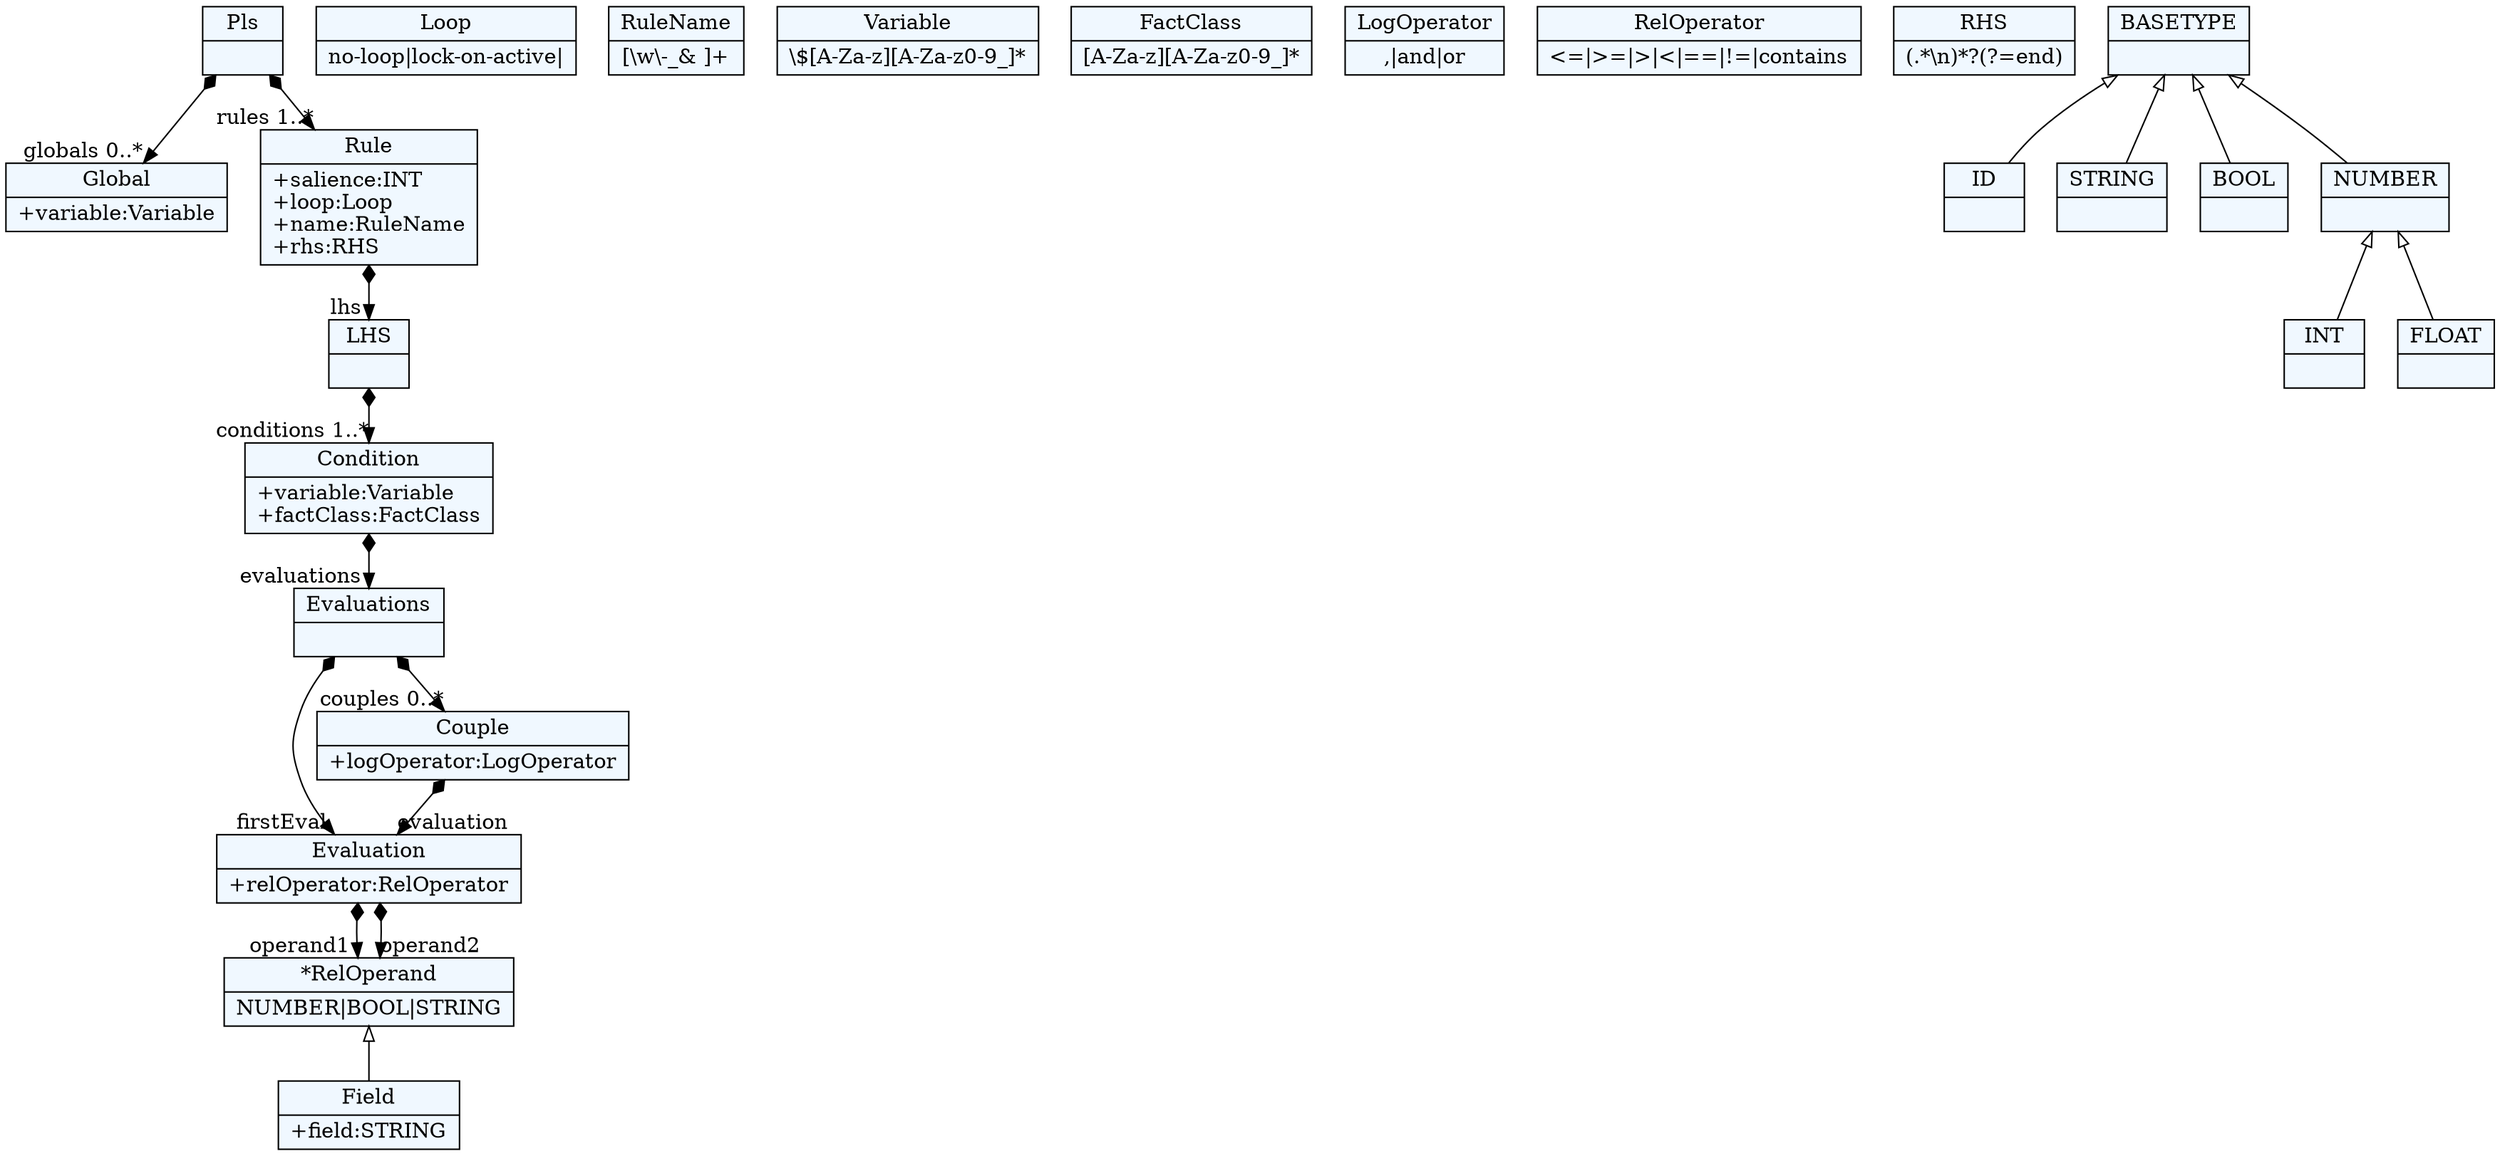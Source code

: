 
    digraph xtext {
    fontname = "Bitstream Vera Sans"
    fontsize = 8
    node[
        shape=record,
        style=filled,
        fillcolor=aliceblue
    ]
    nodesep = 0.3
    edge[dir=black,arrowtail=empty]


2429216195688 -> 2429216176808[arrowtail=diamond, dir=both, headlabel="globals 0..*"]
2429216195688 -> 2429216186248[arrowtail=diamond, dir=both, headlabel="rules 1..*"]
2429216195688[ label="{Pls|}"]

2429216176808[ label="{Global|+variable:Variable\l}"]

2429216186248 -> 2429252409128[arrowtail=diamond, dir=both, headlabel="lhs "]
2429216186248[ label="{Rule|+salience:INT\l+loop:Loop\l+name:RuleName\l+rhs:RHS\l}"]

2429252411016[ label="{Loop|no-loop\|lock-on-active\|}"]

2429252418568[ label="{RuleName|[\\w\\-_& ]+}"]

2429252409128 -> 2429252415736[arrowtail=diamond, dir=both, headlabel="conditions 1..*"]
2429252409128[ label="{LHS|}"]

2429252415736 -> 2429252411960[arrowtail=diamond, dir=both, headlabel="evaluations "]
2429252415736[ label="{Condition|+variable:Variable\l+factClass:FactClass\l}"]

2429252429896[ label="{Variable|\\$[A-Za-z][A-Za-z0-9_]*}"]

2429252420456[ label="{FactClass|[A-Za-z][A-Za-z0-9_]*}"]

2429252411960 -> 2429252403464[arrowtail=diamond, dir=both, headlabel="firstEval "]
2429252411960 -> 2429252407240[arrowtail=diamond, dir=both, headlabel="couples 0..*"]
2429252411960[ label="{Evaluations|}"]

2429252407240 -> 2429252403464[arrowtail=diamond, dir=both, headlabel="evaluation "]
2429252407240[ label="{Couple|+logOperator:LogOperator\l}"]

2429252424232[ label="{LogOperator|,\|and\|or}"]

2429252403464 -> 2429252401576[arrowtail=diamond, dir=both, headlabel="operand1 "]
2429252403464 -> 2429252401576[arrowtail=diamond, dir=both, headlabel="operand2 "]
2429252403464[ label="{Evaluation|+relOperator:RelOperator\l}"]

2429252427064[ label="{RelOperator|\<=\|\>=\|\>\|\<\|==\|!=\|contains}"]

2429252425176[ label="{Field|+field:STRING\l}"]

2429252401576[ label="{*RelOperand|NUMBER\|BOOL\|STRING}"]
2429252401576 -> 2429252425176 [dir=back]

2429252410072[ label="{RHS|(.*\\n)*\?(\?=end)}"]

2429216184360[ label="{ID|}"]

2429216192856[ label="{STRING|}"]

2429216187192[ label="{BOOL|}"]

2429216181528[ label="{INT|}"]

2429216193800[ label="{FLOAT|}"]

2429216175864[ label="{NUMBER|}"]
2429216175864 -> 2429216193800 [dir=back]
2429216175864 -> 2429216181528 [dir=back]

2429216182472[ label="{BASETYPE|}"]
2429216182472 -> 2429216175864 [dir=back]
2429216182472 -> 2429216187192 [dir=back]
2429216182472 -> 2429216184360 [dir=back]
2429216182472 -> 2429216192856 [dir=back]


}
